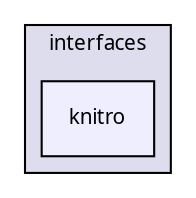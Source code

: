 digraph "knitro" {
  compound=true
  node [ fontsize="10", fontname="FreeSans.ttf"];
  edge [ labelfontsize="10", labelfontname="FreeSans.ttf"];
  subgraph clusterdir_3704cb05e0a8565fe7675e5730d54a9f {
    graph [ bgcolor="#ddddee", pencolor="black", label="interfaces" fontname="FreeSans.ttf", fontsize="10", URL="dir_3704cb05e0a8565fe7675e5730d54a9f.html"]
  dir_5ed93bb667c8d34b875add93e24493ac [shape=box, label="knitro", style="filled", fillcolor="#eeeeff", pencolor="black", URL="dir_5ed93bb667c8d34b875add93e24493ac.html"];
  }
}

